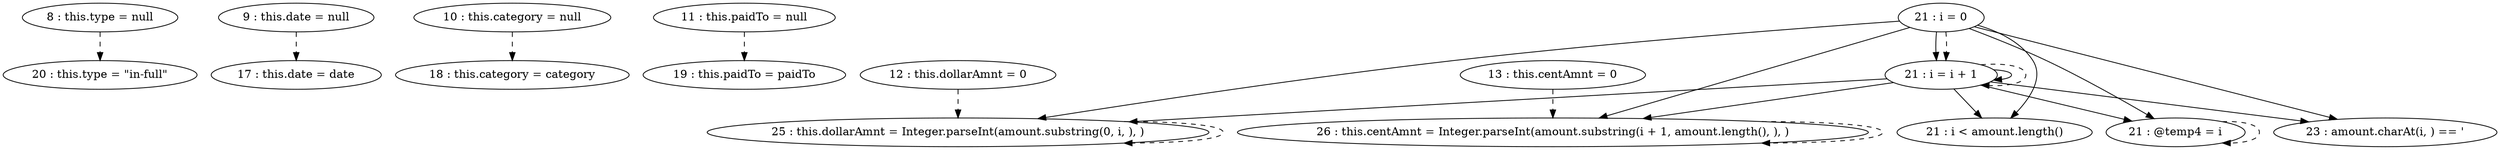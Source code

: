 digraph G {
"8 : this.type = null"
"8 : this.type = null" -> "20 : this.type = \"in-full\"" [style=dashed]
"9 : this.date = null"
"9 : this.date = null" -> "17 : this.date = date" [style=dashed]
"10 : this.category = null"
"10 : this.category = null" -> "18 : this.category = category" [style=dashed]
"11 : this.paidTo = null"
"11 : this.paidTo = null" -> "19 : this.paidTo = paidTo" [style=dashed]
"12 : this.dollarAmnt = 0"
"12 : this.dollarAmnt = 0" -> "25 : this.dollarAmnt = Integer.parseInt(amount.substring(0, i, ), )" [style=dashed]
"13 : this.centAmnt = 0"
"13 : this.centAmnt = 0" -> "26 : this.centAmnt = Integer.parseInt(amount.substring(i + 1, amount.length(), ), )" [style=dashed]
"17 : this.date = date"
"18 : this.category = category"
"19 : this.paidTo = paidTo"
"20 : this.type = \"in-full\""
"21 : i = 0"
"21 : i = 0" -> "21 : i < amount.length()"
"21 : i = 0" -> "21 : i = i + 1"
"21 : i = 0" -> "26 : this.centAmnt = Integer.parseInt(amount.substring(i + 1, amount.length(), ), )"
"21 : i = 0" -> "21 : @temp4 = i"
"21 : i = 0" -> "25 : this.dollarAmnt = Integer.parseInt(amount.substring(0, i, ), )"
"21 : i = 0" -> "23 : amount.charAt(i, ) == '"
"21 : i = 0" -> "21 : i = i + 1" [style=dashed]
"21 : i < amount.length()"
"23 : amount.charAt(i, ) == '"
"25 : this.dollarAmnt = Integer.parseInt(amount.substring(0, i, ), )"
"25 : this.dollarAmnt = Integer.parseInt(amount.substring(0, i, ), )" -> "25 : this.dollarAmnt = Integer.parseInt(amount.substring(0, i, ), )" [style=dashed]
"26 : this.centAmnt = Integer.parseInt(amount.substring(i + 1, amount.length(), ), )"
"26 : this.centAmnt = Integer.parseInt(amount.substring(i + 1, amount.length(), ), )" -> "26 : this.centAmnt = Integer.parseInt(amount.substring(i + 1, amount.length(), ), )" [style=dashed]
"21 : @temp4 = i"
"21 : @temp4 = i" -> "21 : @temp4 = i" [style=dashed]
"21 : i = i + 1"
"21 : i = i + 1" -> "21 : i < amount.length()"
"21 : i = i + 1" -> "21 : i = i + 1"
"21 : i = i + 1" -> "26 : this.centAmnt = Integer.parseInt(amount.substring(i + 1, amount.length(), ), )"
"21 : i = i + 1" -> "21 : @temp4 = i"
"21 : i = i + 1" -> "25 : this.dollarAmnt = Integer.parseInt(amount.substring(0, i, ), )"
"21 : i = i + 1" -> "23 : amount.charAt(i, ) == '"
"21 : i = i + 1" -> "21 : i = i + 1" [style=dashed]
}